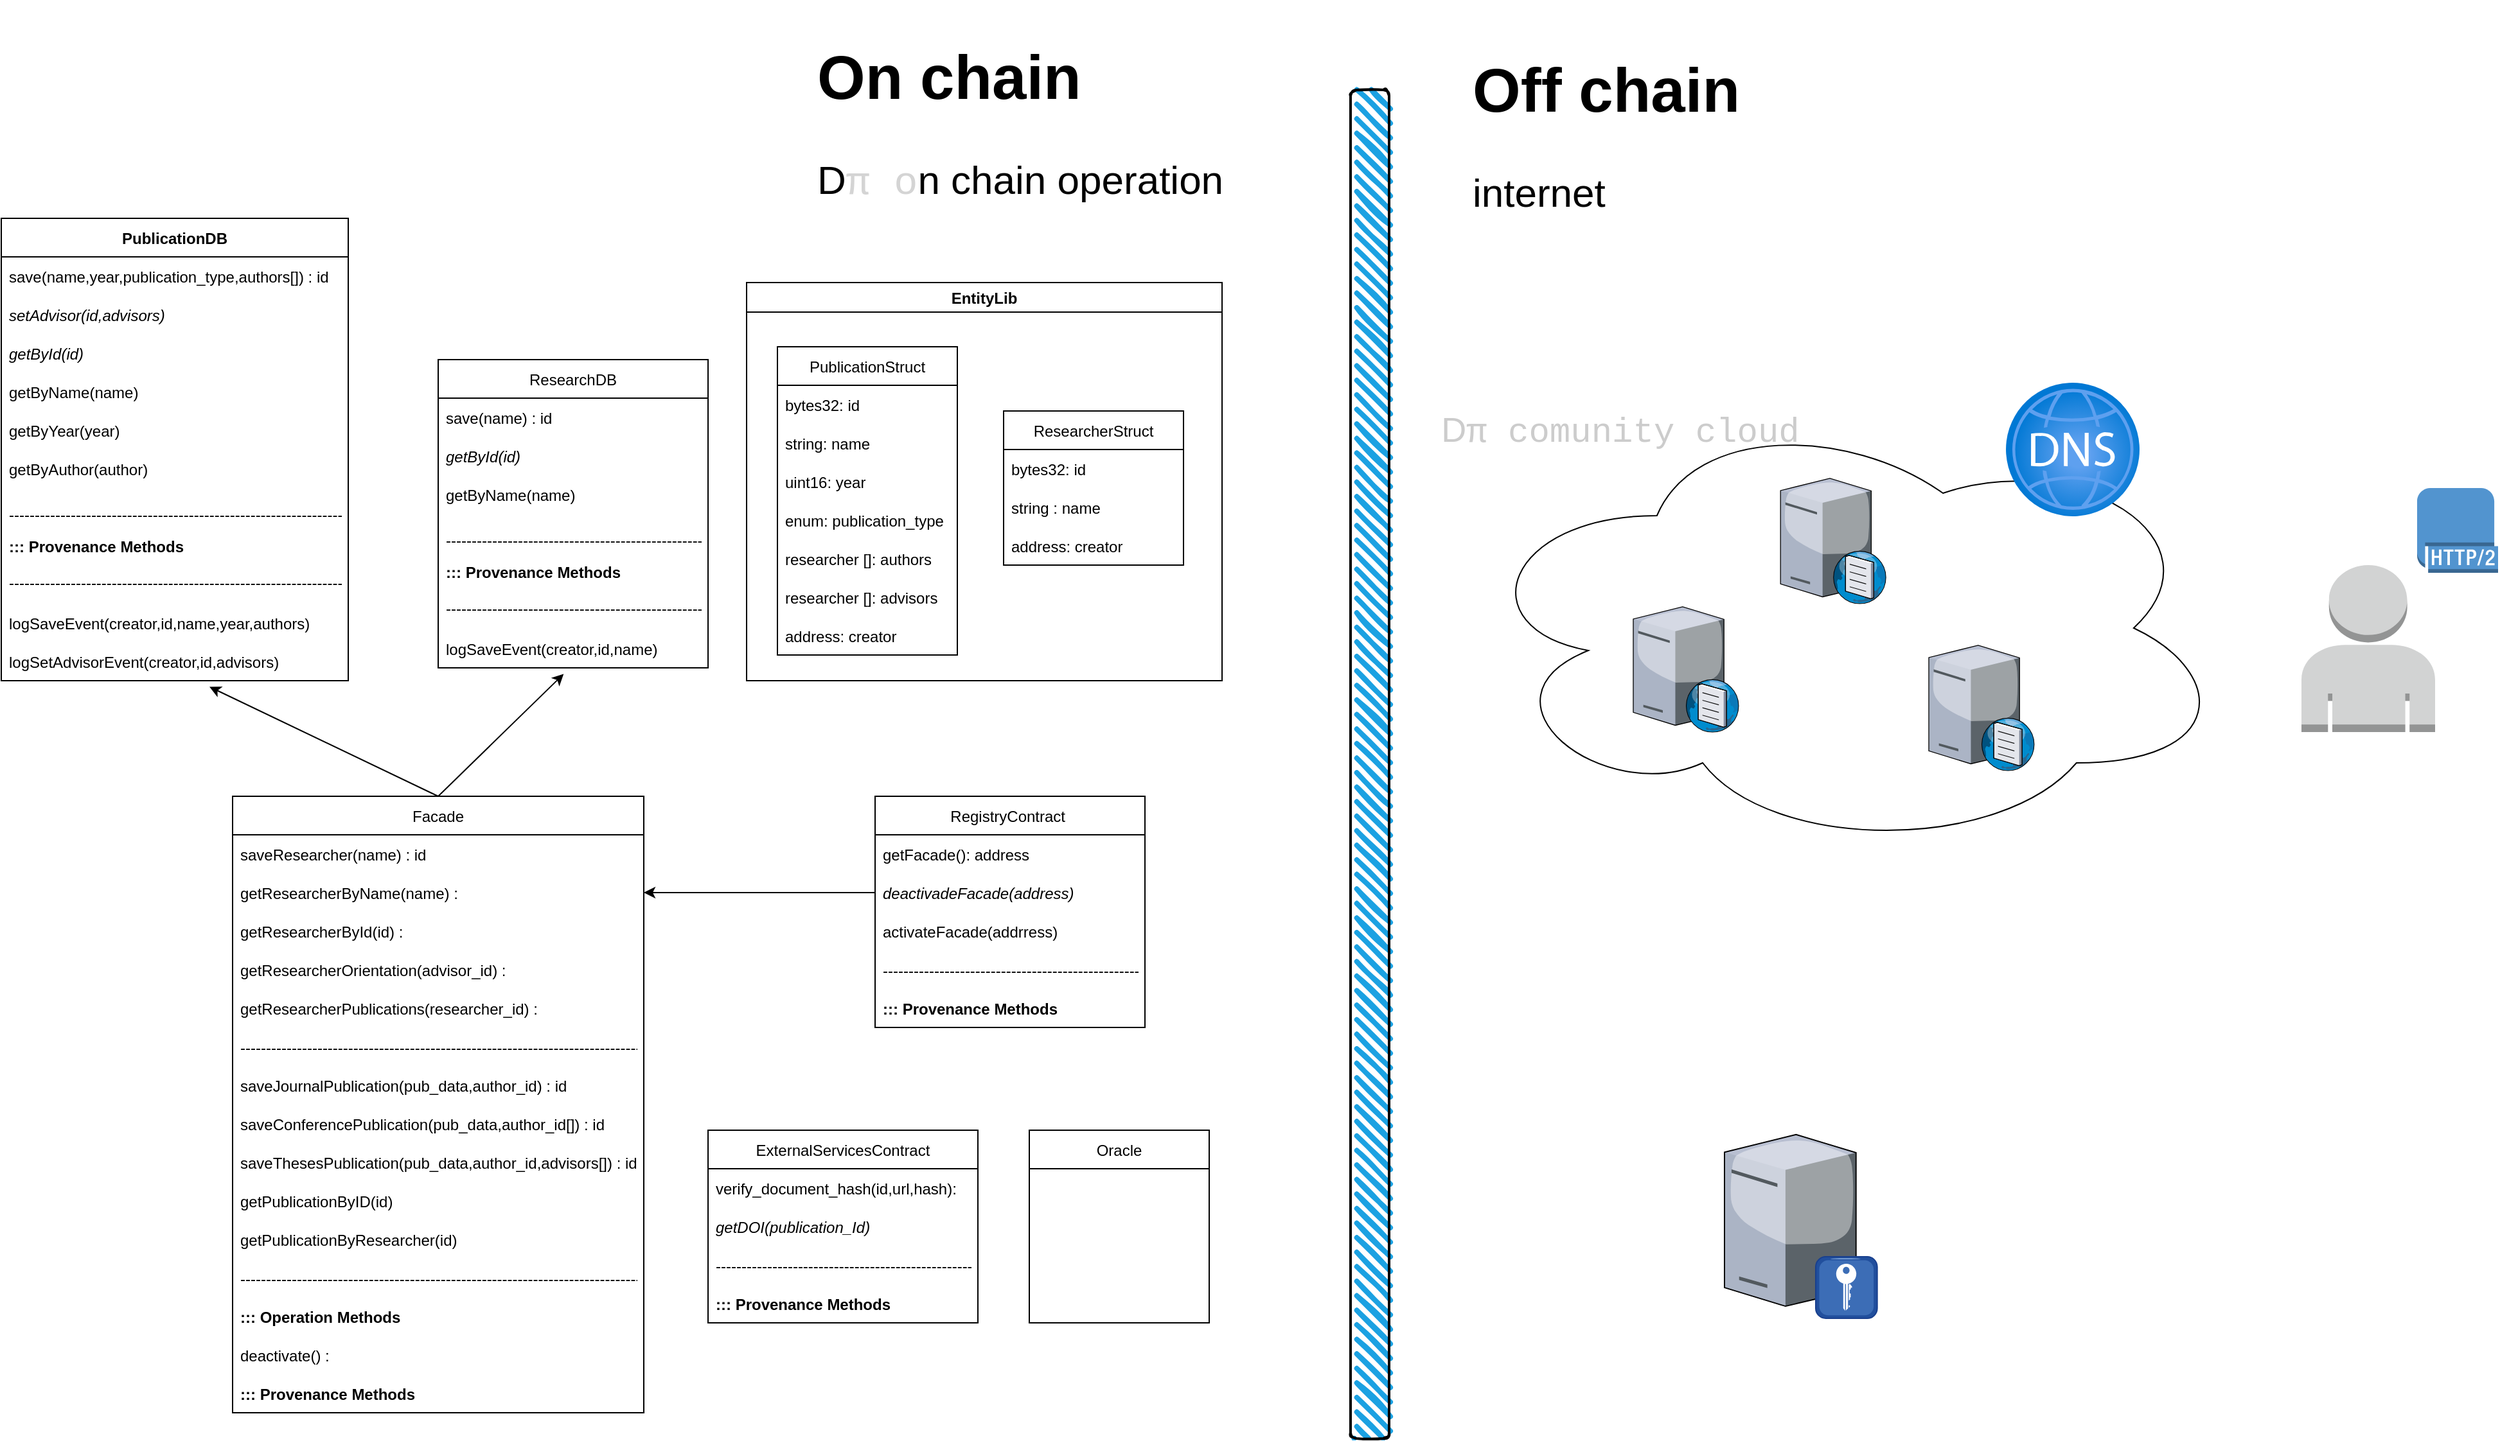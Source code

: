 <mxfile>
    <diagram id="sgOaTPzcTs3eW4C_7zNk" name="Model01">
        <mxGraphModel dx="3333" dy="1783" grid="1" gridSize="10" guides="1" tooltips="1" connect="1" arrows="1" fold="1" page="1" pageScale="1" pageWidth="827" pageHeight="1169" background="none" math="0" shadow="0">
            <root>
                <mxCell id="0"/>
                <mxCell id="1" parent="0"/>
                <mxCell id="128" value="" style="ellipse;shape=cloud;whiteSpace=wrap;html=1;labelBackgroundColor=none;labelBorderColor=default;fontSize=31;fontColor=default;fillColor=none;" parent="1" vertex="1">
                    <mxGeometry x="980" y="314" width="593.65" height="350" as="geometry"/>
                </mxCell>
                <mxCell id="3" value="ResearchDB" style="swimlane;fontStyle=0;childLayout=stackLayout;horizontal=1;startSize=30;horizontalStack=0;resizeParent=1;resizeParentMax=0;resizeLast=0;collapsible=1;marginBottom=0;" parent="1" vertex="1">
                    <mxGeometry x="180" y="280" width="210" height="240" as="geometry"/>
                </mxCell>
                <mxCell id="23" value="save(name) : id" style="text;strokeColor=none;fillColor=none;align=left;verticalAlign=middle;spacingLeft=4;spacingRight=4;overflow=hidden;points=[[0,0.5],[1,0.5]];portConstraint=eastwest;rotatable=0;" parent="3" vertex="1">
                    <mxGeometry y="30" width="210" height="30" as="geometry"/>
                </mxCell>
                <mxCell id="5" value="getById(id)" style="text;strokeColor=none;fillColor=none;align=left;verticalAlign=middle;spacingLeft=4;spacingRight=4;overflow=hidden;points=[[0,0.5],[1,0.5]];portConstraint=eastwest;rotatable=0;fontStyle=2" parent="3" vertex="1">
                    <mxGeometry y="60" width="210" height="30" as="geometry"/>
                </mxCell>
                <mxCell id="6" value="getByName(name)" style="text;strokeColor=none;fillColor=none;align=left;verticalAlign=middle;spacingLeft=4;spacingRight=4;overflow=hidden;points=[[0,0.5],[1,0.5]];portConstraint=eastwest;rotatable=0;" parent="3" vertex="1">
                    <mxGeometry y="90" width="210" height="30" as="geometry"/>
                </mxCell>
                <mxCell id="82" value="----------------------------------------------------------------------------------" style="text;strokeColor=none;fillColor=none;align=left;verticalAlign=bottom;spacingLeft=4;spacingRight=4;overflow=hidden;points=[[0,0.5],[1,0.5]];portConstraint=eastwest;rotatable=0;" parent="3" vertex="1">
                    <mxGeometry y="120" width="210" height="30" as="geometry"/>
                </mxCell>
                <mxCell id="40" value="::: Provenance Methods" style="text;strokeColor=none;fillColor=none;align=left;verticalAlign=middle;spacingLeft=4;spacingRight=4;overflow=hidden;points=[[0,0.5],[1,0.5]];portConstraint=eastwest;rotatable=0;fontStyle=1" parent="3" vertex="1">
                    <mxGeometry y="150" width="210" height="30" as="geometry"/>
                </mxCell>
                <mxCell id="83" value="----------------------------------------------------------------------------------" style="text;strokeColor=none;fillColor=none;align=left;verticalAlign=top;spacingLeft=4;spacingRight=4;overflow=hidden;points=[[0,0.5],[1,0.5]];portConstraint=eastwest;rotatable=0;" parent="3" vertex="1">
                    <mxGeometry y="180" width="210" height="30" as="geometry"/>
                </mxCell>
                <mxCell id="41" value="logSaveEvent(creator,id,name)" style="text;strokeColor=none;fillColor=none;align=left;verticalAlign=middle;spacingLeft=4;spacingRight=4;overflow=hidden;points=[[0,0.5],[1,0.5]];portConstraint=eastwest;rotatable=0;" parent="3" vertex="1">
                    <mxGeometry y="210" width="210" height="30" as="geometry"/>
                </mxCell>
                <mxCell id="28" value="PublicationDB" style="swimlane;fontStyle=1;childLayout=stackLayout;horizontal=1;startSize=30;horizontalStack=0;resizeParent=1;resizeParentMax=0;resizeLast=0;collapsible=1;marginBottom=0;" parent="1" vertex="1">
                    <mxGeometry x="-160" y="170" width="270" height="360" as="geometry"/>
                </mxCell>
                <mxCell id="29" value="save(name,year,publication_type,authors[]) : id" style="text;strokeColor=none;fillColor=none;align=left;verticalAlign=middle;spacingLeft=4;spacingRight=4;overflow=hidden;points=[[0,0.5],[1,0.5]];portConstraint=eastwest;rotatable=0;" parent="28" vertex="1">
                    <mxGeometry y="30" width="270" height="30" as="geometry"/>
                </mxCell>
                <mxCell id="32" value="setAdvisor(id,advisors)" style="text;strokeColor=none;fillColor=none;align=left;verticalAlign=middle;spacingLeft=4;spacingRight=4;overflow=hidden;points=[[0,0.5],[1,0.5]];portConstraint=eastwest;rotatable=0;fontStyle=2" parent="28" vertex="1">
                    <mxGeometry y="60" width="270" height="30" as="geometry"/>
                </mxCell>
                <mxCell id="30" value="getById(id)" style="text;strokeColor=none;fillColor=none;align=left;verticalAlign=middle;spacingLeft=4;spacingRight=4;overflow=hidden;points=[[0,0.5],[1,0.5]];portConstraint=eastwest;rotatable=0;fontStyle=2" parent="28" vertex="1">
                    <mxGeometry y="90" width="270" height="30" as="geometry"/>
                </mxCell>
                <mxCell id="35" value="getByName(name)" style="text;strokeColor=none;fillColor=none;align=left;verticalAlign=middle;spacingLeft=4;spacingRight=4;overflow=hidden;points=[[0,0.5],[1,0.5]];portConstraint=eastwest;rotatable=0;" parent="28" vertex="1">
                    <mxGeometry y="120" width="270" height="30" as="geometry"/>
                </mxCell>
                <mxCell id="34" value="getByYear(year)" style="text;strokeColor=none;fillColor=none;align=left;verticalAlign=middle;spacingLeft=4;spacingRight=4;overflow=hidden;points=[[0,0.5],[1,0.5]];portConstraint=eastwest;rotatable=0;" parent="28" vertex="1">
                    <mxGeometry y="150" width="270" height="30" as="geometry"/>
                </mxCell>
                <mxCell id="33" value="getByAuthor(author)" style="text;strokeColor=none;fillColor=none;align=left;verticalAlign=middle;spacingLeft=4;spacingRight=4;overflow=hidden;points=[[0,0.5],[1,0.5]];portConstraint=eastwest;rotatable=0;" parent="28" vertex="1">
                    <mxGeometry y="180" width="270" height="30" as="geometry"/>
                </mxCell>
                <mxCell id="84" value="----------------------------------------------------------------------------------" style="text;strokeColor=none;fillColor=none;align=left;verticalAlign=bottom;spacingLeft=4;spacingRight=4;overflow=hidden;points=[[0,0.5],[1,0.5]];portConstraint=eastwest;rotatable=0;" parent="28" vertex="1">
                    <mxGeometry y="210" width="270" height="30" as="geometry"/>
                </mxCell>
                <mxCell id="36" value="::: Provenance Methods" style="text;strokeColor=none;fillColor=none;align=left;verticalAlign=middle;spacingLeft=4;spacingRight=4;overflow=hidden;points=[[0,0.5],[1,0.5]];portConstraint=eastwest;rotatable=0;fontStyle=1" parent="28" vertex="1">
                    <mxGeometry y="240" width="270" height="30" as="geometry"/>
                </mxCell>
                <mxCell id="85" value="----------------------------------------------------------------------------------" style="text;strokeColor=none;fillColor=none;align=left;verticalAlign=top;spacingLeft=4;spacingRight=4;overflow=hidden;points=[[0,0.5],[1,0.5]];portConstraint=eastwest;rotatable=0;" parent="28" vertex="1">
                    <mxGeometry y="270" width="270" height="30" as="geometry"/>
                </mxCell>
                <mxCell id="37" value="logSaveEvent(creator,id,name,year,authors)" style="text;strokeColor=none;fillColor=none;align=left;verticalAlign=middle;spacingLeft=4;spacingRight=4;overflow=hidden;points=[[0,0.5],[1,0.5]];portConstraint=eastwest;rotatable=0;" parent="28" vertex="1">
                    <mxGeometry y="300" width="270" height="30" as="geometry"/>
                </mxCell>
                <mxCell id="31" value="logSetAdvisorEvent(creator,id,advisors)" style="text;strokeColor=none;fillColor=none;align=left;verticalAlign=middle;spacingLeft=4;spacingRight=4;overflow=hidden;points=[[0,0.5],[1,0.5]];portConstraint=eastwest;rotatable=0;" parent="28" vertex="1">
                    <mxGeometry y="330" width="270" height="30" as="geometry"/>
                </mxCell>
                <mxCell id="47" value="" style="sketch=0;pointerEvents=1;shadow=0;dashed=0;html=1;strokeColor=none;fillColor=#FFFFFF;labelPosition=center;verticalLabelPosition=bottom;verticalAlign=top;outlineConnect=0;align=center;shape=mxgraph.office.concepts.document;labelBackgroundColor=#00FF00;labelBorderColor=#330066;fontColor=#009900;" parent="1" vertex="1">
                    <mxGeometry x="1460" y="840" width="140" height="180" as="geometry"/>
                </mxCell>
                <mxCell id="56" value="RegistryContract " style="swimlane;fontStyle=0;childLayout=stackLayout;horizontal=1;startSize=30;horizontalStack=0;resizeParent=1;resizeParentMax=0;resizeLast=0;collapsible=1;marginBottom=0;" parent="1" vertex="1">
                    <mxGeometry x="520" y="620" width="210" height="180" as="geometry"/>
                </mxCell>
                <mxCell id="57" value="getFacade(): address" style="text;strokeColor=none;fillColor=none;align=left;verticalAlign=middle;spacingLeft=4;spacingRight=4;overflow=hidden;points=[[0,0.5],[1,0.5]];portConstraint=eastwest;rotatable=0;" parent="56" vertex="1">
                    <mxGeometry y="30" width="210" height="30" as="geometry"/>
                </mxCell>
                <mxCell id="58" value="deactivadeFacade(address)" style="text;strokeColor=none;fillColor=none;align=left;verticalAlign=middle;spacingLeft=4;spacingRight=4;overflow=hidden;points=[[0,0.5],[1,0.5]];portConstraint=eastwest;rotatable=0;fontStyle=2" parent="56" vertex="1">
                    <mxGeometry y="60" width="210" height="30" as="geometry"/>
                </mxCell>
                <mxCell id="59" value="activateFacade(addrress)" style="text;strokeColor=none;fillColor=none;align=left;verticalAlign=middle;spacingLeft=4;spacingRight=4;overflow=hidden;points=[[0,0.5],[1,0.5]];portConstraint=eastwest;rotatable=0;" parent="56" vertex="1">
                    <mxGeometry y="90" width="210" height="30" as="geometry"/>
                </mxCell>
                <mxCell id="88" value="----------------------------------------------------------------------------------" style="text;strokeColor=none;fillColor=none;align=left;verticalAlign=middle;spacingLeft=4;spacingRight=4;overflow=hidden;points=[[0,0.5],[1,0.5]];portConstraint=eastwest;rotatable=0;" parent="56" vertex="1">
                    <mxGeometry y="120" width="210" height="30" as="geometry"/>
                </mxCell>
                <mxCell id="60" value="::: Provenance Methods" style="text;strokeColor=none;fillColor=none;align=left;verticalAlign=middle;spacingLeft=4;spacingRight=4;overflow=hidden;points=[[0,0.5],[1,0.5]];portConstraint=eastwest;rotatable=0;fontStyle=1" parent="56" vertex="1">
                    <mxGeometry y="150" width="210" height="30" as="geometry"/>
                </mxCell>
                <mxCell id="100" style="edgeStyle=none;html=1;exitX=0.5;exitY=0;exitDx=0;exitDy=0;entryX=0.465;entryY=1.158;entryDx=0;entryDy=0;entryPerimeter=0;fontColor=none;" parent="1" source="62" target="41" edge="1">
                    <mxGeometry relative="1" as="geometry"/>
                </mxCell>
                <mxCell id="101" style="edgeStyle=none;html=1;exitX=0.5;exitY=0;exitDx=0;exitDy=0;entryX=0.6;entryY=1.158;entryDx=0;entryDy=0;entryPerimeter=0;fontColor=none;" parent="1" source="62" target="31" edge="1">
                    <mxGeometry relative="1" as="geometry"/>
                </mxCell>
                <mxCell id="62" value="Facade" style="swimlane;fontStyle=0;childLayout=stackLayout;horizontal=1;startSize=30;horizontalStack=0;resizeParent=1;resizeParentMax=0;resizeLast=0;collapsible=1;marginBottom=0;" parent="1" vertex="1">
                    <mxGeometry x="20" y="620" width="320" height="480" as="geometry"/>
                </mxCell>
                <mxCell id="68" value="saveResearcher(name) : id" style="text;strokeColor=none;fillColor=none;align=left;verticalAlign=middle;spacingLeft=4;spacingRight=4;overflow=hidden;points=[[0,0.5],[1,0.5]];portConstraint=eastwest;rotatable=0;" parent="62" vertex="1">
                    <mxGeometry y="30" width="320" height="30" as="geometry"/>
                </mxCell>
                <mxCell id="71" value="getResearcherByName(name) : " style="text;strokeColor=none;fillColor=none;align=left;verticalAlign=middle;spacingLeft=4;spacingRight=4;overflow=hidden;points=[[0,0.5],[1,0.5]];portConstraint=eastwest;rotatable=0;" parent="62" vertex="1">
                    <mxGeometry y="60" width="320" height="30" as="geometry"/>
                </mxCell>
                <mxCell id="74" value="getResearcherById(id) :" style="text;strokeColor=none;fillColor=none;align=left;verticalAlign=middle;spacingLeft=4;spacingRight=4;overflow=hidden;points=[[0,0.5],[1,0.5]];portConstraint=eastwest;rotatable=0;" parent="62" vertex="1">
                    <mxGeometry y="90" width="320" height="30" as="geometry"/>
                </mxCell>
                <mxCell id="78" value="getResearcherOrientation(advisor_id) :" style="text;strokeColor=none;fillColor=none;align=left;verticalAlign=middle;spacingLeft=4;spacingRight=4;overflow=hidden;points=[[0,0.5],[1,0.5]];portConstraint=eastwest;rotatable=0;" parent="62" vertex="1">
                    <mxGeometry y="120" width="320" height="30" as="geometry"/>
                </mxCell>
                <mxCell id="79" value="getResearcherPublications(researcher_id) :" style="text;strokeColor=none;fillColor=none;align=left;verticalAlign=middle;spacingLeft=4;spacingRight=4;overflow=hidden;points=[[0,0.5],[1,0.5]];portConstraint=eastwest;rotatable=0;" parent="62" vertex="1">
                    <mxGeometry y="150" width="320" height="30" as="geometry"/>
                </mxCell>
                <mxCell id="75" value="----------------------------------------------------------------------------------" style="text;strokeColor=none;fillColor=none;align=left;verticalAlign=middle;spacingLeft=4;spacingRight=4;overflow=hidden;points=[[0,0.5],[1,0.5]];portConstraint=eastwest;rotatable=0;" parent="62" vertex="1">
                    <mxGeometry y="180" width="320" height="30" as="geometry"/>
                </mxCell>
                <mxCell id="77" value="saveJournalPublication(pub_data,author_id) : id" style="text;strokeColor=none;fillColor=none;align=left;verticalAlign=middle;spacingLeft=4;spacingRight=4;overflow=hidden;points=[[0,0.5],[1,0.5]];portConstraint=eastwest;rotatable=0;" parent="62" vertex="1">
                    <mxGeometry y="210" width="320" height="30" as="geometry"/>
                </mxCell>
                <mxCell id="76" value="saveConferencePublication(pub_data,author_id[]) : id" style="text;strokeColor=none;fillColor=none;align=left;verticalAlign=middle;spacingLeft=4;spacingRight=4;overflow=hidden;points=[[0,0.5],[1,0.5]];portConstraint=eastwest;rotatable=0;" parent="62" vertex="1">
                    <mxGeometry y="240" width="320" height="30" as="geometry"/>
                </mxCell>
                <mxCell id="73" value="saveThesesPublication(pub_data,author_id,advisors[]) : id" style="text;strokeColor=none;fillColor=none;align=left;verticalAlign=middle;spacingLeft=4;spacingRight=4;overflow=hidden;points=[[0,0.5],[1,0.5]];portConstraint=eastwest;rotatable=0;" parent="62" vertex="1">
                    <mxGeometry y="270" width="320" height="30" as="geometry"/>
                </mxCell>
                <mxCell id="80" value="getPublicationByID(id)" style="text;strokeColor=none;fillColor=none;align=left;verticalAlign=middle;spacingLeft=4;spacingRight=4;overflow=hidden;points=[[0,0.5],[1,0.5]];portConstraint=eastwest;rotatable=0;" parent="62" vertex="1">
                    <mxGeometry y="300" width="320" height="30" as="geometry"/>
                </mxCell>
                <mxCell id="81" value="getPublicationByResearcher(id)" style="text;strokeColor=none;fillColor=none;align=left;verticalAlign=middle;spacingLeft=4;spacingRight=4;overflow=hidden;points=[[0,0.5],[1,0.5]];portConstraint=eastwest;rotatable=0;" parent="62" vertex="1">
                    <mxGeometry y="330" width="320" height="30" as="geometry"/>
                </mxCell>
                <mxCell id="86" value="----------------------------------------------------------------------------------" style="text;strokeColor=none;fillColor=none;align=left;verticalAlign=middle;spacingLeft=4;spacingRight=4;overflow=hidden;points=[[0,0.5],[1,0.5]];portConstraint=eastwest;rotatable=0;" parent="62" vertex="1">
                    <mxGeometry y="360" width="320" height="30" as="geometry"/>
                </mxCell>
                <mxCell id="89" value="::: Operation Methods" style="text;strokeColor=none;fillColor=none;align=left;verticalAlign=middle;spacingLeft=4;spacingRight=4;overflow=hidden;points=[[0,0.5],[1,0.5]];portConstraint=eastwest;rotatable=0;fontStyle=1" parent="62" vertex="1">
                    <mxGeometry y="390" width="320" height="30" as="geometry"/>
                </mxCell>
                <mxCell id="90" value="deactivate() :" style="text;strokeColor=none;fillColor=none;align=left;verticalAlign=middle;spacingLeft=4;spacingRight=4;overflow=hidden;points=[[0,0.5],[1,0.5]];portConstraint=eastwest;rotatable=0;" parent="62" vertex="1">
                    <mxGeometry y="420" width="320" height="30" as="geometry"/>
                </mxCell>
                <mxCell id="66" value="::: Provenance Methods" style="text;strokeColor=none;fillColor=none;align=left;verticalAlign=middle;spacingLeft=4;spacingRight=4;overflow=hidden;points=[[0,0.5],[1,0.5]];portConstraint=eastwest;rotatable=0;fontStyle=1" parent="62" vertex="1">
                    <mxGeometry y="450" width="320" height="30" as="geometry"/>
                </mxCell>
                <mxCell id="7" value="EntityLib" style="swimlane;" parent="1" vertex="1">
                    <mxGeometry x="420" y="220" width="370" height="310" as="geometry"/>
                </mxCell>
                <mxCell id="9" value="ResearcherStruct" style="swimlane;fontStyle=0;childLayout=stackLayout;horizontal=1;startSize=30;horizontalStack=0;resizeParent=1;resizeParentMax=0;resizeLast=0;collapsible=1;marginBottom=0;" parent="7" vertex="1">
                    <mxGeometry x="200" y="100" width="140" height="120" as="geometry"/>
                </mxCell>
                <mxCell id="10" value="bytes32: id" style="text;strokeColor=none;fillColor=none;align=left;verticalAlign=middle;spacingLeft=4;spacingRight=4;overflow=hidden;points=[[0,0.5],[1,0.5]];portConstraint=eastwest;rotatable=0;" parent="9" vertex="1">
                    <mxGeometry y="30" width="140" height="30" as="geometry"/>
                </mxCell>
                <mxCell id="38" value="string : name" style="text;strokeColor=none;fillColor=none;align=left;verticalAlign=middle;spacingLeft=4;spacingRight=4;overflow=hidden;points=[[0,0.5],[1,0.5]];portConstraint=eastwest;rotatable=0;" parent="9" vertex="1">
                    <mxGeometry y="60" width="140" height="30" as="geometry"/>
                </mxCell>
                <mxCell id="11" value="address: creator" style="text;strokeColor=none;fillColor=none;align=left;verticalAlign=middle;spacingLeft=4;spacingRight=4;overflow=hidden;points=[[0,0.5],[1,0.5]];portConstraint=eastwest;rotatable=0;" parent="9" vertex="1">
                    <mxGeometry y="90" width="140" height="30" as="geometry"/>
                </mxCell>
                <mxCell id="13" value="PublicationStruct" style="swimlane;fontStyle=0;childLayout=stackLayout;horizontal=1;startSize=30;horizontalStack=0;resizeParent=1;resizeParentMax=0;resizeLast=0;collapsible=1;marginBottom=0;" parent="7" vertex="1">
                    <mxGeometry x="24" y="50" width="140" height="240" as="geometry"/>
                </mxCell>
                <mxCell id="14" value="bytes32: id" style="text;strokeColor=none;fillColor=none;align=left;verticalAlign=middle;spacingLeft=4;spacingRight=4;overflow=hidden;points=[[0,0.5],[1,0.5]];portConstraint=eastwest;rotatable=0;" parent="13" vertex="1">
                    <mxGeometry y="30" width="140" height="30" as="geometry"/>
                </mxCell>
                <mxCell id="21" value="string: name" style="text;strokeColor=none;fillColor=none;align=left;verticalAlign=middle;spacingLeft=4;spacingRight=4;overflow=hidden;points=[[0,0.5],[1,0.5]];portConstraint=eastwest;rotatable=0;" parent="13" vertex="1">
                    <mxGeometry y="60" width="140" height="30" as="geometry"/>
                </mxCell>
                <mxCell id="24" value="uint16: year" style="text;strokeColor=none;fillColor=none;align=left;verticalAlign=middle;spacingLeft=4;spacingRight=4;overflow=hidden;points=[[0,0.5],[1,0.5]];portConstraint=eastwest;rotatable=0;" parent="13" vertex="1">
                    <mxGeometry y="90" width="140" height="30" as="geometry"/>
                </mxCell>
                <mxCell id="25" value="enum: publication_type" style="text;strokeColor=none;fillColor=none;align=left;verticalAlign=middle;spacingLeft=4;spacingRight=4;overflow=hidden;points=[[0,0.5],[1,0.5]];portConstraint=eastwest;rotatable=0;" parent="13" vertex="1">
                    <mxGeometry y="120" width="140" height="30" as="geometry"/>
                </mxCell>
                <mxCell id="26" value="researcher []: authors" style="text;strokeColor=none;fillColor=none;align=left;verticalAlign=middle;spacingLeft=4;spacingRight=4;overflow=hidden;points=[[0,0.5],[1,0.5]];portConstraint=eastwest;rotatable=0;" parent="13" vertex="1">
                    <mxGeometry y="150" width="140" height="30" as="geometry"/>
                </mxCell>
                <mxCell id="22" value="researcher []: advisors" style="text;strokeColor=none;fillColor=none;align=left;verticalAlign=middle;spacingLeft=4;spacingRight=4;overflow=hidden;points=[[0,0.5],[1,0.5]];portConstraint=eastwest;rotatable=0;" parent="13" vertex="1">
                    <mxGeometry y="180" width="140" height="30" as="geometry"/>
                </mxCell>
                <mxCell id="39" value="address: creator" style="text;strokeColor=none;fillColor=none;align=left;verticalAlign=middle;spacingLeft=4;spacingRight=4;overflow=hidden;points=[[0,0.5],[1,0.5]];portConstraint=eastwest;rotatable=0;" parent="13" vertex="1">
                    <mxGeometry y="210" width="140" height="30" as="geometry"/>
                </mxCell>
                <mxCell id="91" value="ExternalServicesContract" style="swimlane;fontStyle=0;childLayout=stackLayout;horizontal=1;startSize=30;horizontalStack=0;resizeParent=1;resizeParentMax=0;resizeLast=0;collapsible=1;marginBottom=0;" parent="1" vertex="1">
                    <mxGeometry x="390" y="880" width="210" height="150" as="geometry"/>
                </mxCell>
                <mxCell id="92" value="verify_document_hash(id,url,hash):" style="text;strokeColor=none;fillColor=none;align=left;verticalAlign=middle;spacingLeft=4;spacingRight=4;overflow=hidden;points=[[0,0.5],[1,0.5]];portConstraint=eastwest;rotatable=0;" parent="91" vertex="1">
                    <mxGeometry y="30" width="210" height="30" as="geometry"/>
                </mxCell>
                <mxCell id="93" value="getDOI(publication_Id)" style="text;strokeColor=none;fillColor=none;align=left;verticalAlign=middle;spacingLeft=4;spacingRight=4;overflow=hidden;points=[[0,0.5],[1,0.5]];portConstraint=eastwest;rotatable=0;fontStyle=2" parent="91" vertex="1">
                    <mxGeometry y="60" width="210" height="30" as="geometry"/>
                </mxCell>
                <mxCell id="95" value="----------------------------------------------------------------------------------" style="text;strokeColor=none;fillColor=none;align=left;verticalAlign=middle;spacingLeft=4;spacingRight=4;overflow=hidden;points=[[0,0.5],[1,0.5]];portConstraint=eastwest;rotatable=0;" parent="91" vertex="1">
                    <mxGeometry y="90" width="210" height="30" as="geometry"/>
                </mxCell>
                <mxCell id="96" value="::: Provenance Methods" style="text;strokeColor=none;fillColor=none;align=left;verticalAlign=middle;spacingLeft=4;spacingRight=4;overflow=hidden;points=[[0,0.5],[1,0.5]];portConstraint=eastwest;rotatable=0;fontStyle=1" parent="91" vertex="1">
                    <mxGeometry y="120" width="210" height="30" as="geometry"/>
                </mxCell>
                <mxCell id="97" style="edgeStyle=none;html=1;entryX=1;entryY=0.5;entryDx=0;entryDy=0;fontColor=none;" parent="1" source="58" target="71" edge="1">
                    <mxGeometry relative="1" as="geometry"/>
                </mxCell>
                <mxCell id="102" value="" style="rounded=1;whiteSpace=wrap;html=1;strokeWidth=2;fillWeight=4;hachureGap=8;hachureAngle=45;fillColor=#1ba1e2;sketch=1;labelBackgroundColor=none;labelBorderColor=none;fontColor=none;" parent="1" vertex="1">
                    <mxGeometry x="890" y="70" width="30" height="1050" as="geometry"/>
                </mxCell>
                <mxCell id="104" value="&lt;h1 style=&quot;font-size: 48px&quot;&gt;&lt;font style=&quot;font-size: 48px&quot;&gt;On chain&lt;/font&gt;&lt;/h1&gt;&lt;p style=&quot;font-size: 31px&quot;&gt;&lt;font style=&quot;font-size: 31px&quot;&gt;D&lt;span style=&quot;color: rgb(212 , 212 , 212) ; font-family: &amp;#34;consolas&amp;#34; , &amp;#34;courier new&amp;#34; , monospace&quot;&gt;π o&lt;/span&gt;n chain operation&lt;/font&gt;&lt;/p&gt;" style="text;html=1;strokeColor=none;fillColor=none;spacing=5;spacingTop=-20;whiteSpace=wrap;overflow=hidden;rounded=0;labelBackgroundColor=none;labelBorderColor=none;fontColor=default;" parent="1" vertex="1">
                    <mxGeometry x="470" y="10" width="360" height="150" as="geometry"/>
                </mxCell>
                <mxCell id="105" value="&lt;h1 style=&quot;font-size: 48px&quot;&gt;&lt;font style=&quot;font-size: 48px&quot;&gt;Off chain&lt;/font&gt;&lt;/h1&gt;&lt;p style=&quot;font-size: 31px&quot;&gt;internet&lt;/p&gt;" style="text;html=1;strokeColor=none;fillColor=none;spacing=5;spacingTop=-20;whiteSpace=wrap;overflow=hidden;rounded=0;labelBackgroundColor=none;labelBorderColor=none;fontColor=default;" parent="1" vertex="1">
                    <mxGeometry x="980" y="20" width="360" height="150" as="geometry"/>
                </mxCell>
                <mxCell id="111" value="Oracle" style="swimlane;fontStyle=0;childLayout=stackLayout;horizontal=1;startSize=30;horizontalStack=0;resizeParent=1;resizeParentMax=0;resizeLast=0;collapsible=1;marginBottom=0;" parent="1" vertex="1">
                    <mxGeometry x="640" y="880" width="140" height="150" as="geometry"/>
                </mxCell>
                <mxCell id="113" value="&#10;&#10;&#10;&#10;&#10;&#10;" style="text;strokeColor=none;fillColor=none;align=left;verticalAlign=middle;spacingLeft=4;spacingRight=4;overflow=hidden;points=[[0,0.5],[1,0.5]];portConstraint=eastwest;rotatable=0;" parent="111" vertex="1">
                    <mxGeometry y="30" width="140" height="120" as="geometry"/>
                </mxCell>
                <mxCell id="115" value="" style="outlineConnect=0;dashed=0;verticalLabelPosition=bottom;verticalAlign=top;align=center;html=1;shape=mxgraph.aws3.http_2_protocol;fillColor=#5294CF;gradientColor=none;labelBackgroundColor=none;labelBorderColor=default;fontSize=31;fontColor=default;" parent="1" vertex="1">
                    <mxGeometry x="1720" y="380" width="63" height="66" as="geometry"/>
                </mxCell>
                <mxCell id="122" value="" style="verticalLabelPosition=bottom;sketch=0;aspect=fixed;html=1;verticalAlign=top;strokeColor=none;align=center;outlineConnect=0;shape=mxgraph.citrix.radius_server;labelBackgroundColor=none;labelBorderColor=default;fontSize=31;fontColor=default;fillColor=none;" parent="1" vertex="1">
                    <mxGeometry x="1181" y="883.37" width="118.85" height="143.25" as="geometry"/>
                </mxCell>
                <mxCell id="123" value="" style="outlineConnect=0;dashed=0;verticalLabelPosition=bottom;verticalAlign=top;align=center;html=1;shape=mxgraph.aws3.user;fillColor=#D2D3D3;gradientColor=none;labelBackgroundColor=none;labelBorderColor=default;fontSize=31;fontColor=default;" parent="1" vertex="1">
                    <mxGeometry x="1630" y="440" width="104" height="130" as="geometry"/>
                </mxCell>
                <mxCell id="125" value="" style="aspect=fixed;html=1;points=[];align=center;image;fontSize=12;image=img/lib/azure2/networking/DNS_Zones.svg;labelBackgroundColor=none;labelBorderColor=default;fontColor=default;fillColor=none;" parent="1" vertex="1">
                    <mxGeometry x="1400" y="298" width="104" height="104" as="geometry"/>
                </mxCell>
                <mxCell id="130" value="" style="verticalLabelPosition=bottom;sketch=0;aspect=fixed;html=1;verticalAlign=top;strokeColor=none;align=center;outlineConnect=0;shape=mxgraph.citrix.dns_server;labelBackgroundColor=none;labelBorderColor=default;fontSize=31;fontColor=default;fillColor=none;" parent="1" vertex="1">
                    <mxGeometry x="1224.6" y="370" width="82.7" height="100" as="geometry"/>
                </mxCell>
                <mxCell id="131" value="" style="verticalLabelPosition=bottom;sketch=0;aspect=fixed;html=1;verticalAlign=top;strokeColor=none;align=center;outlineConnect=0;shape=mxgraph.citrix.dns_server;labelBackgroundColor=none;labelBorderColor=default;fontSize=31;fontColor=default;fillColor=none;" parent="1" vertex="1">
                    <mxGeometry x="1340" y="500" width="82.7" height="100" as="geometry"/>
                </mxCell>
                <mxCell id="132" value="" style="verticalLabelPosition=bottom;sketch=0;aspect=fixed;html=1;verticalAlign=top;strokeColor=none;align=center;outlineConnect=0;shape=mxgraph.citrix.dns_server;labelBackgroundColor=none;labelBorderColor=default;fontSize=31;fontColor=default;fillColor=none;" parent="1" vertex="1">
                    <mxGeometry x="1110" y="470" width="82.7" height="100" as="geometry"/>
                </mxCell>
                <mxCell id="136" value="&lt;span style=&quot;text-align: left ; font-size: 27px&quot;&gt;D&lt;/span&gt;&lt;span style=&quot;text-align: left; font-family: consolas, &amp;quot;courier new&amp;quot;, monospace; font-size: 27px;&quot;&gt;π comunity cloud&lt;/span&gt;" style="text;html=1;strokeColor=none;fillColor=none;align=center;verticalAlign=middle;whiteSpace=wrap;rounded=0;labelBackgroundColor=none;labelBorderColor=none;fontSize=27;fontColor=#CCCCCC;" parent="1" vertex="1">
                    <mxGeometry x="940" y="320" width="320" height="32" as="geometry"/>
                </mxCell>
            </root>
        </mxGraphModel>
    </diagram>
</mxfile>